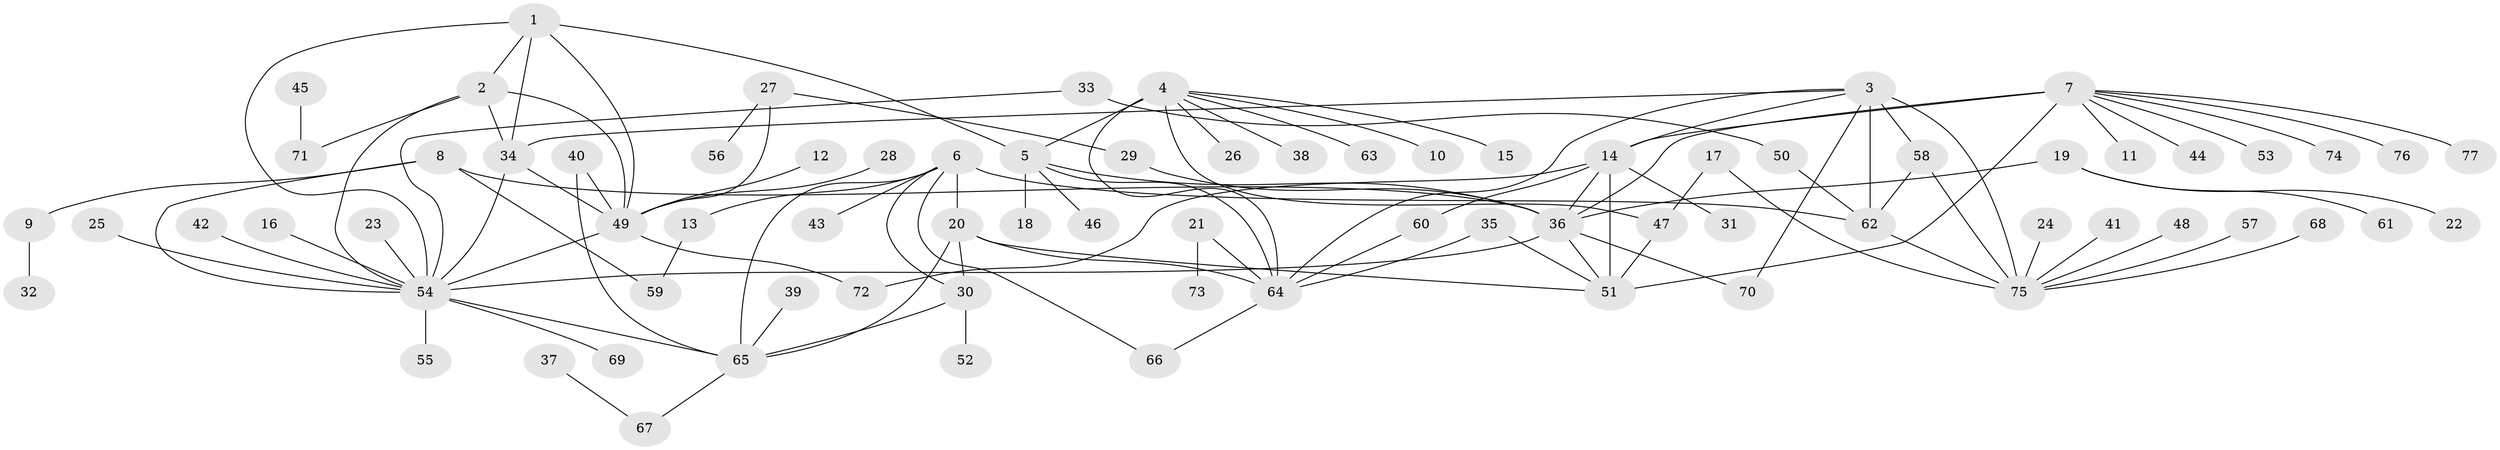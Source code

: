 // original degree distribution, {6: 0.045871559633027525, 15: 0.009174311926605505, 5: 0.03669724770642202, 10: 0.009174311926605505, 11: 0.027522935779816515, 7: 0.045871559633027525, 9: 0.01834862385321101, 4: 0.01834862385321101, 8: 0.027522935779816515, 3: 0.06422018348623854, 2: 0.2018348623853211, 1: 0.4954128440366973}
// Generated by graph-tools (version 1.1) at 2025/37/03/04/25 23:37:31]
// undirected, 77 vertices, 110 edges
graph export_dot {
  node [color=gray90,style=filled];
  1;
  2;
  3;
  4;
  5;
  6;
  7;
  8;
  9;
  10;
  11;
  12;
  13;
  14;
  15;
  16;
  17;
  18;
  19;
  20;
  21;
  22;
  23;
  24;
  25;
  26;
  27;
  28;
  29;
  30;
  31;
  32;
  33;
  34;
  35;
  36;
  37;
  38;
  39;
  40;
  41;
  42;
  43;
  44;
  45;
  46;
  47;
  48;
  49;
  50;
  51;
  52;
  53;
  54;
  55;
  56;
  57;
  58;
  59;
  60;
  61;
  62;
  63;
  64;
  65;
  66;
  67;
  68;
  69;
  70;
  71;
  72;
  73;
  74;
  75;
  76;
  77;
  1 -- 2 [weight=1.0];
  1 -- 5 [weight=1.0];
  1 -- 34 [weight=1.0];
  1 -- 49 [weight=1.0];
  1 -- 54 [weight=1.0];
  2 -- 34 [weight=1.0];
  2 -- 49 [weight=1.0];
  2 -- 54 [weight=1.0];
  2 -- 71 [weight=1.0];
  3 -- 14 [weight=1.0];
  3 -- 34 [weight=1.0];
  3 -- 58 [weight=2.0];
  3 -- 62 [weight=2.0];
  3 -- 64 [weight=1.0];
  3 -- 70 [weight=1.0];
  3 -- 75 [weight=2.0];
  4 -- 5 [weight=4.0];
  4 -- 10 [weight=1.0];
  4 -- 15 [weight=1.0];
  4 -- 26 [weight=1.0];
  4 -- 38 [weight=1.0];
  4 -- 47 [weight=1.0];
  4 -- 63 [weight=1.0];
  4 -- 64 [weight=2.0];
  5 -- 18 [weight=1.0];
  5 -- 36 [weight=1.0];
  5 -- 46 [weight=1.0];
  5 -- 64 [weight=2.0];
  6 -- 13 [weight=1.0];
  6 -- 20 [weight=2.0];
  6 -- 30 [weight=2.0];
  6 -- 43 [weight=1.0];
  6 -- 62 [weight=1.0];
  6 -- 65 [weight=2.0];
  6 -- 66 [weight=1.0];
  7 -- 11 [weight=1.0];
  7 -- 14 [weight=2.0];
  7 -- 36 [weight=2.0];
  7 -- 44 [weight=1.0];
  7 -- 51 [weight=2.0];
  7 -- 53 [weight=1.0];
  7 -- 74 [weight=1.0];
  7 -- 76 [weight=1.0];
  7 -- 77 [weight=1.0];
  8 -- 9 [weight=1.0];
  8 -- 36 [weight=1.0];
  8 -- 54 [weight=1.0];
  8 -- 59 [weight=1.0];
  9 -- 32 [weight=1.0];
  12 -- 49 [weight=1.0];
  13 -- 59 [weight=1.0];
  14 -- 31 [weight=1.0];
  14 -- 36 [weight=1.0];
  14 -- 51 [weight=1.0];
  14 -- 60 [weight=1.0];
  14 -- 72 [weight=1.0];
  16 -- 54 [weight=1.0];
  17 -- 47 [weight=1.0];
  17 -- 75 [weight=1.0];
  19 -- 22 [weight=1.0];
  19 -- 36 [weight=1.0];
  19 -- 61 [weight=1.0];
  20 -- 30 [weight=1.0];
  20 -- 51 [weight=1.0];
  20 -- 64 [weight=1.0];
  20 -- 65 [weight=1.0];
  21 -- 64 [weight=1.0];
  21 -- 73 [weight=1.0];
  23 -- 54 [weight=1.0];
  24 -- 75 [weight=1.0];
  25 -- 54 [weight=1.0];
  27 -- 29 [weight=1.0];
  27 -- 49 [weight=1.0];
  27 -- 56 [weight=1.0];
  28 -- 49 [weight=1.0];
  29 -- 36 [weight=1.0];
  30 -- 52 [weight=1.0];
  30 -- 65 [weight=1.0];
  33 -- 50 [weight=1.0];
  33 -- 54 [weight=1.0];
  34 -- 49 [weight=1.0];
  34 -- 54 [weight=1.0];
  35 -- 51 [weight=1.0];
  35 -- 64 [weight=1.0];
  36 -- 51 [weight=1.0];
  36 -- 54 [weight=1.0];
  36 -- 70 [weight=1.0];
  37 -- 67 [weight=1.0];
  39 -- 65 [weight=1.0];
  40 -- 49 [weight=1.0];
  40 -- 65 [weight=1.0];
  41 -- 75 [weight=1.0];
  42 -- 54 [weight=1.0];
  45 -- 71 [weight=1.0];
  47 -- 51 [weight=1.0];
  48 -- 75 [weight=1.0];
  49 -- 54 [weight=1.0];
  49 -- 72 [weight=1.0];
  50 -- 62 [weight=1.0];
  54 -- 55 [weight=1.0];
  54 -- 65 [weight=1.0];
  54 -- 69 [weight=1.0];
  57 -- 75 [weight=1.0];
  58 -- 62 [weight=1.0];
  58 -- 75 [weight=1.0];
  60 -- 64 [weight=1.0];
  62 -- 75 [weight=1.0];
  64 -- 66 [weight=1.0];
  65 -- 67 [weight=1.0];
  68 -- 75 [weight=1.0];
}
